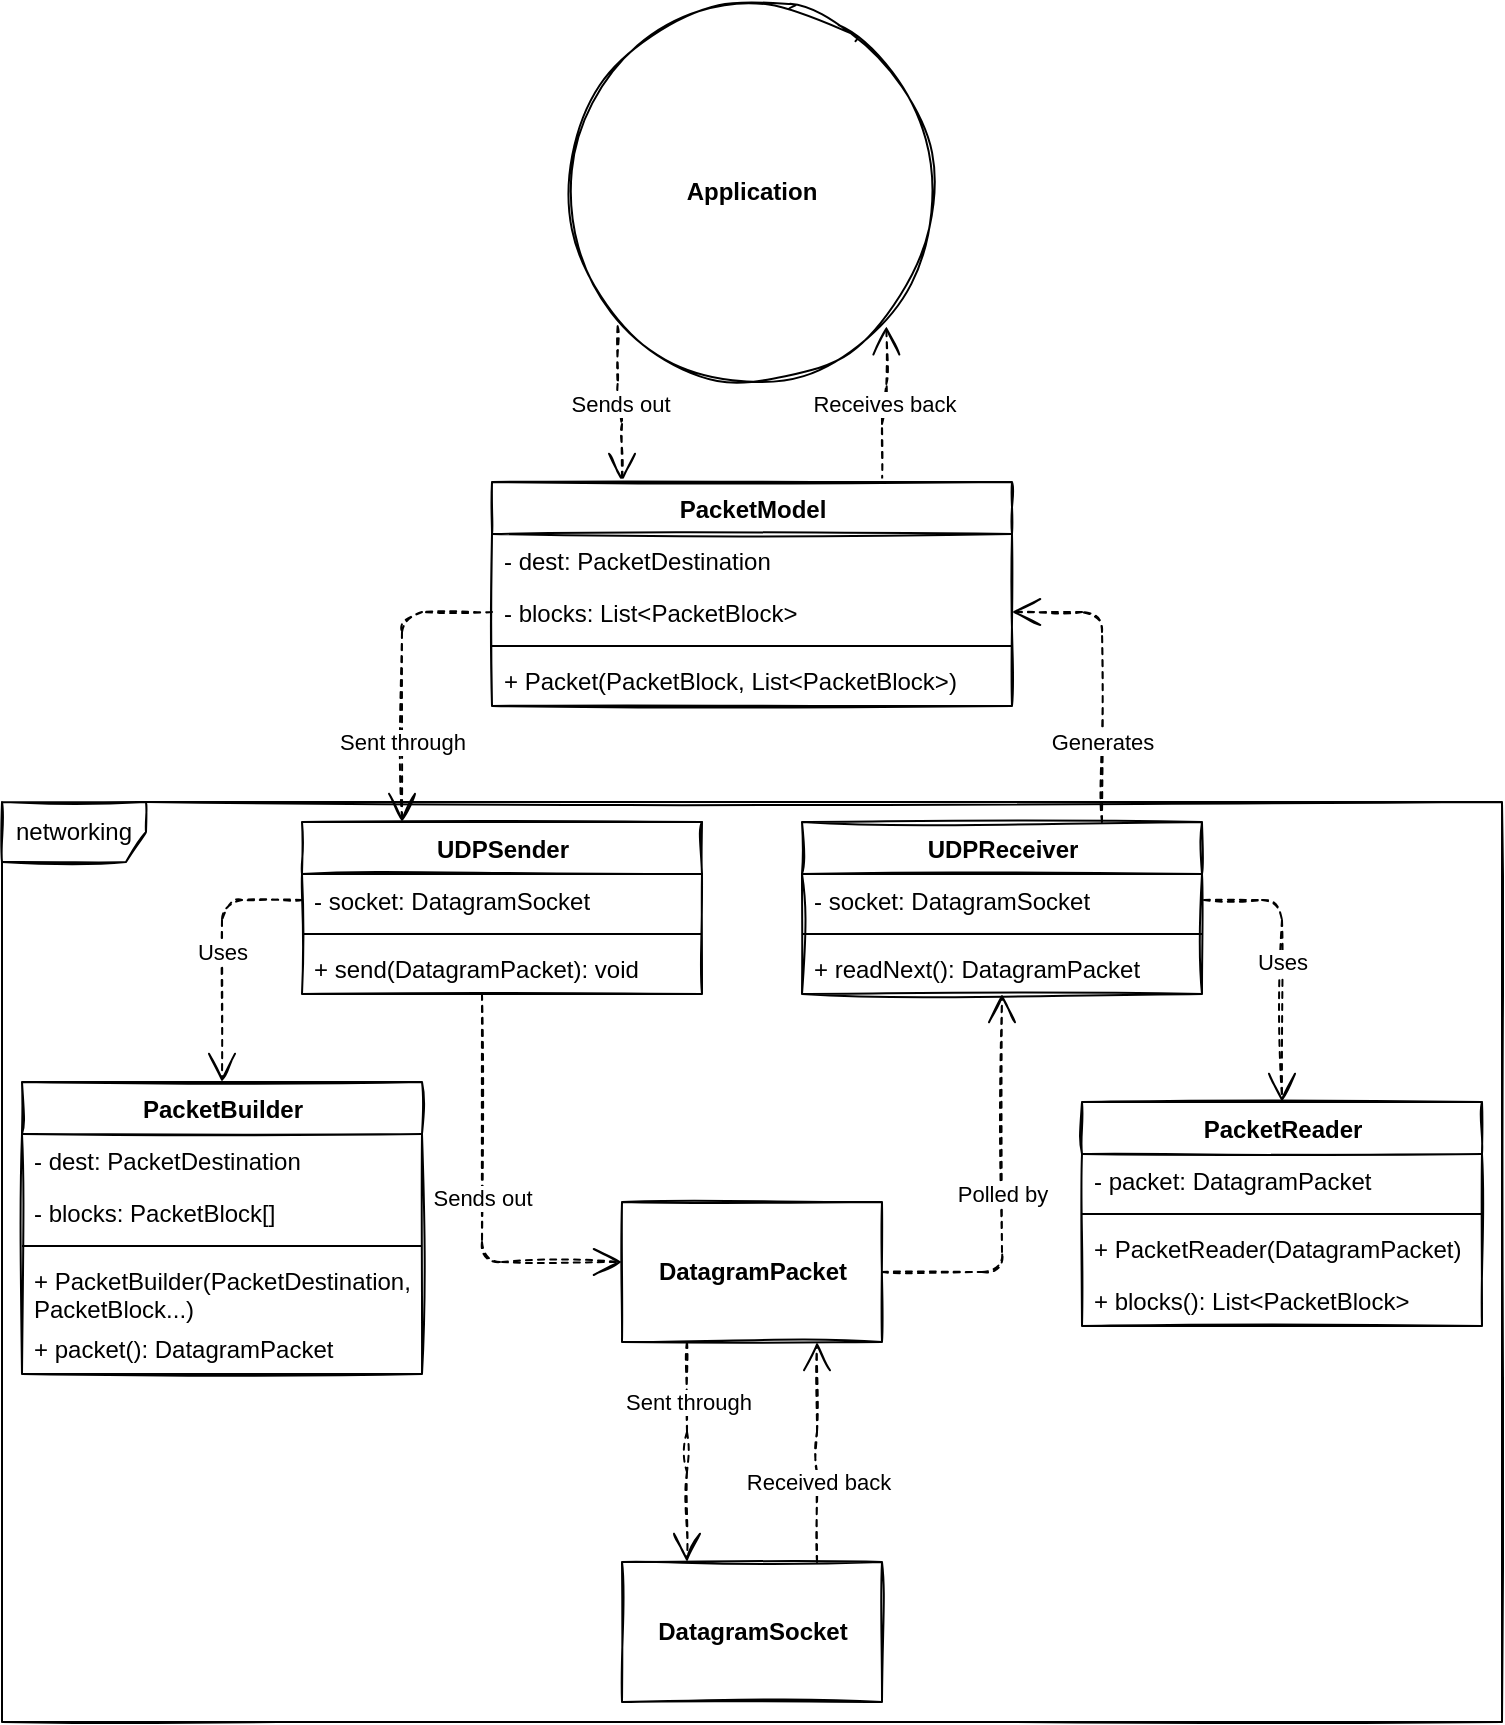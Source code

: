 <mxfile version="14.9.6" type="device"><diagram name="Page-1" id="c4acf3e9-155e-7222-9cf6-157b1a14988f"><mxGraphModel dx="3350" dy="2055" grid="1" gridSize="10" guides="1" tooltips="1" connect="1" arrows="1" fold="1" page="1" pageScale="1" pageWidth="850" pageHeight="1100" background="none" math="0" shadow="0"><root><mxCell id="0"/><mxCell id="1" parent="0"/><mxCell id="DcWtnJUNhLNIta4OCDeY-62" value="networking" style="shape=umlFrame;whiteSpace=wrap;html=1;rounded=0;shadow=0;glass=0;sketch=1;width=72;" vertex="1" parent="1"><mxGeometry x="50" y="490" width="750" height="460" as="geometry"/></mxCell><mxCell id="DcWtnJUNhLNIta4OCDeY-9" value="&lt;span style=&quot;font-weight: 700&quot;&gt;DatagramPacket&lt;/span&gt;" style="html=1;sketch=1;" vertex="1" parent="1"><mxGeometry x="360" y="690" width="130" height="70" as="geometry"/></mxCell><mxCell id="DcWtnJUNhLNIta4OCDeY-10" value="UDPSender" style="swimlane;fontStyle=1;align=center;verticalAlign=top;childLayout=stackLayout;horizontal=1;startSize=26;horizontalStack=0;resizeParent=1;resizeParentMax=0;resizeLast=0;collapsible=1;marginBottom=0;rounded=0;shadow=0;sketch=1;strokeWidth=1;html=1;" vertex="1" parent="1"><mxGeometry x="200" y="500" width="200" height="86" as="geometry"/></mxCell><mxCell id="DcWtnJUNhLNIta4OCDeY-11" value="- socket: DatagramSocket" style="text;strokeColor=none;fillColor=none;align=left;verticalAlign=top;spacingLeft=4;spacingRight=4;overflow=hidden;rotatable=0;points=[[0,0.5],[1,0.5]];portConstraint=eastwest;" vertex="1" parent="DcWtnJUNhLNIta4OCDeY-10"><mxGeometry y="26" width="200" height="26" as="geometry"/></mxCell><mxCell id="DcWtnJUNhLNIta4OCDeY-12" value="" style="line;strokeWidth=1;fillColor=none;align=left;verticalAlign=middle;spacingTop=-1;spacingLeft=3;spacingRight=3;rotatable=0;labelPosition=right;points=[];portConstraint=eastwest;" vertex="1" parent="DcWtnJUNhLNIta4OCDeY-10"><mxGeometry y="52" width="200" height="8" as="geometry"/></mxCell><mxCell id="DcWtnJUNhLNIta4OCDeY-13" value="+ send(DatagramPacket): void" style="text;strokeColor=none;fillColor=none;align=left;verticalAlign=top;spacingLeft=4;spacingRight=4;overflow=hidden;rotatable=0;points=[[0,0.5],[1,0.5]];portConstraint=eastwest;" vertex="1" parent="DcWtnJUNhLNIta4OCDeY-10"><mxGeometry y="60" width="200" height="26" as="geometry"/></mxCell><mxCell id="DcWtnJUNhLNIta4OCDeY-14" value="&lt;b&gt;DatagramSocket&lt;/b&gt;" style="html=1;sketch=1;" vertex="1" parent="1"><mxGeometry x="360" y="870" width="130" height="70" as="geometry"/></mxCell><mxCell id="DcWtnJUNhLNIta4OCDeY-15" value="UDPReceiver" style="swimlane;fontStyle=1;align=center;verticalAlign=top;childLayout=stackLayout;horizontal=1;startSize=26;horizontalStack=0;resizeParent=1;resizeParentMax=0;resizeLast=0;collapsible=1;marginBottom=0;rounded=0;shadow=0;sketch=1;strokeWidth=1;html=1;" vertex="1" parent="1"><mxGeometry x="450" y="500" width="200" height="86" as="geometry"/></mxCell><mxCell id="DcWtnJUNhLNIta4OCDeY-16" value="- socket: DatagramSocket" style="text;strokeColor=none;fillColor=none;align=left;verticalAlign=top;spacingLeft=4;spacingRight=4;overflow=hidden;rotatable=0;points=[[0,0.5],[1,0.5]];portConstraint=eastwest;" vertex="1" parent="DcWtnJUNhLNIta4OCDeY-15"><mxGeometry y="26" width="200" height="26" as="geometry"/></mxCell><mxCell id="DcWtnJUNhLNIta4OCDeY-17" value="" style="line;strokeWidth=1;fillColor=none;align=left;verticalAlign=middle;spacingTop=-1;spacingLeft=3;spacingRight=3;rotatable=0;labelPosition=right;points=[];portConstraint=eastwest;" vertex="1" parent="DcWtnJUNhLNIta4OCDeY-15"><mxGeometry y="52" width="200" height="8" as="geometry"/></mxCell><mxCell id="DcWtnJUNhLNIta4OCDeY-18" value="+ readNext(): DatagramPacket" style="text;strokeColor=none;fillColor=none;align=left;verticalAlign=top;spacingLeft=4;spacingRight=4;overflow=hidden;rotatable=0;points=[[0,0.5],[1,0.5]];portConstraint=eastwest;" vertex="1" parent="DcWtnJUNhLNIta4OCDeY-15"><mxGeometry y="60" width="200" height="26" as="geometry"/></mxCell><mxCell id="DcWtnJUNhLNIta4OCDeY-22" value="PacketBuilder" style="swimlane;fontStyle=1;align=center;verticalAlign=top;childLayout=stackLayout;horizontal=1;startSize=26;horizontalStack=0;resizeParent=1;resizeParentMax=0;resizeLast=0;collapsible=1;marginBottom=0;rounded=0;shadow=0;sketch=1;strokeWidth=1;html=1;" vertex="1" parent="1"><mxGeometry x="60" y="630" width="200" height="146" as="geometry"/></mxCell><mxCell id="DcWtnJUNhLNIta4OCDeY-23" value="- dest: PacketDestination" style="text;strokeColor=none;fillColor=none;align=left;verticalAlign=top;spacingLeft=4;spacingRight=4;overflow=hidden;rotatable=0;points=[[0,0.5],[1,0.5]];portConstraint=eastwest;" vertex="1" parent="DcWtnJUNhLNIta4OCDeY-22"><mxGeometry y="26" width="200" height="26" as="geometry"/></mxCell><mxCell id="DcWtnJUNhLNIta4OCDeY-26" value="- blocks: PacketBlock[]" style="text;strokeColor=none;fillColor=none;align=left;verticalAlign=top;spacingLeft=4;spacingRight=4;overflow=hidden;rotatable=0;points=[[0,0.5],[1,0.5]];portConstraint=eastwest;" vertex="1" parent="DcWtnJUNhLNIta4OCDeY-22"><mxGeometry y="52" width="200" height="26" as="geometry"/></mxCell><mxCell id="DcWtnJUNhLNIta4OCDeY-24" value="" style="line;strokeWidth=1;fillColor=none;align=left;verticalAlign=middle;spacingTop=-1;spacingLeft=3;spacingRight=3;rotatable=0;labelPosition=right;points=[];portConstraint=eastwest;" vertex="1" parent="DcWtnJUNhLNIta4OCDeY-22"><mxGeometry y="78" width="200" height="8" as="geometry"/></mxCell><mxCell id="DcWtnJUNhLNIta4OCDeY-25" value="+ PacketBuilder(PacketDestination,&#10;PacketBlock...)" style="text;strokeColor=none;fillColor=none;align=left;verticalAlign=top;spacingLeft=4;spacingRight=4;overflow=hidden;rotatable=0;points=[[0,0.5],[1,0.5]];portConstraint=eastwest;" vertex="1" parent="DcWtnJUNhLNIta4OCDeY-22"><mxGeometry y="86" width="200" height="34" as="geometry"/></mxCell><mxCell id="DcWtnJUNhLNIta4OCDeY-27" value="+ packet(): DatagramPacket" style="text;strokeColor=none;fillColor=none;align=left;verticalAlign=top;spacingLeft=4;spacingRight=4;overflow=hidden;rotatable=0;points=[[0,0.5],[1,0.5]];portConstraint=eastwest;" vertex="1" parent="DcWtnJUNhLNIta4OCDeY-22"><mxGeometry y="120" width="200" height="26" as="geometry"/></mxCell><mxCell id="DcWtnJUNhLNIta4OCDeY-28" value="PacketReader" style="swimlane;fontStyle=1;align=center;verticalAlign=top;childLayout=stackLayout;horizontal=1;startSize=26;horizontalStack=0;resizeParent=1;resizeParentMax=0;resizeLast=0;collapsible=1;marginBottom=0;rounded=0;shadow=0;sketch=1;strokeWidth=1;html=1;" vertex="1" parent="1"><mxGeometry x="590" y="640" width="200" height="112" as="geometry"/></mxCell><mxCell id="DcWtnJUNhLNIta4OCDeY-30" value="- packet: DatagramPacket" style="text;strokeColor=none;fillColor=none;align=left;verticalAlign=top;spacingLeft=4;spacingRight=4;overflow=hidden;rotatable=0;points=[[0,0.5],[1,0.5]];portConstraint=eastwest;" vertex="1" parent="DcWtnJUNhLNIta4OCDeY-28"><mxGeometry y="26" width="200" height="26" as="geometry"/></mxCell><mxCell id="DcWtnJUNhLNIta4OCDeY-31" value="" style="line;strokeWidth=1;fillColor=none;align=left;verticalAlign=middle;spacingTop=-1;spacingLeft=3;spacingRight=3;rotatable=0;labelPosition=right;points=[];portConstraint=eastwest;" vertex="1" parent="DcWtnJUNhLNIta4OCDeY-28"><mxGeometry y="52" width="200" height="8" as="geometry"/></mxCell><mxCell id="DcWtnJUNhLNIta4OCDeY-32" value="+ PacketReader(DatagramPacket)" style="text;strokeColor=none;fillColor=none;align=left;verticalAlign=top;spacingLeft=4;spacingRight=4;overflow=hidden;rotatable=0;points=[[0,0.5],[1,0.5]];portConstraint=eastwest;" vertex="1" parent="DcWtnJUNhLNIta4OCDeY-28"><mxGeometry y="60" width="200" height="26" as="geometry"/></mxCell><mxCell id="DcWtnJUNhLNIta4OCDeY-33" value="+ blocks(): List&lt;PacketBlock&gt;" style="text;strokeColor=none;fillColor=none;align=left;verticalAlign=top;spacingLeft=4;spacingRight=4;overflow=hidden;rotatable=0;points=[[0,0.5],[1,0.5]];portConstraint=eastwest;" vertex="1" parent="DcWtnJUNhLNIta4OCDeY-28"><mxGeometry y="86" width="200" height="26" as="geometry"/></mxCell><mxCell id="DcWtnJUNhLNIta4OCDeY-38" value="&lt;b&gt;Application&lt;/b&gt;" style="ellipse;whiteSpace=wrap;html=1;aspect=fixed;sketch=1;" vertex="1" parent="1"><mxGeometry x="330" y="90" width="190" height="190" as="geometry"/></mxCell><mxCell id="DcWtnJUNhLNIta4OCDeY-43" value="Sends out" style="endArrow=open;endSize=12;dashed=1;html=1;exitX=0;exitY=1;exitDx=0;exitDy=0;sketch=1;edgeStyle=elbowEdgeStyle;elbow=vertical;entryX=0.25;entryY=0;entryDx=0;entryDy=0;" edge="1" parent="1" source="DcWtnJUNhLNIta4OCDeY-38" target="DcWtnJUNhLNIta4OCDeY-51"><mxGeometry width="160" relative="1" as="geometry"><mxPoint x="110" y="220" as="sourcePoint"/><mxPoint x="367.5" y="330" as="targetPoint"/></mxGeometry></mxCell><mxCell id="DcWtnJUNhLNIta4OCDeY-44" value="Receives back" style="endArrow=open;endSize=12;dashed=1;html=1;exitX=0.75;exitY=0;exitDx=0;exitDy=0;sketch=1;edgeStyle=elbowEdgeStyle;elbow=vertical;entryX=1;entryY=1;entryDx=0;entryDy=0;" edge="1" parent="1" source="DcWtnJUNhLNIta4OCDeY-51" target="DcWtnJUNhLNIta4OCDeY-38"><mxGeometry width="160" relative="1" as="geometry"><mxPoint x="502.5" y="330" as="sourcePoint"/><mxPoint x="580" y="350" as="targetPoint"/></mxGeometry></mxCell><mxCell id="DcWtnJUNhLNIta4OCDeY-46" value="Sent through" style="endArrow=open;endSize=12;dashed=1;html=1;exitX=0.25;exitY=1;exitDx=0;exitDy=0;sketch=1;edgeStyle=elbowEdgeStyle;elbow=vertical;entryX=0.25;entryY=0;entryDx=0;entryDy=0;" edge="1" parent="1" source="DcWtnJUNhLNIta4OCDeY-9" target="DcWtnJUNhLNIta4OCDeY-14"><mxGeometry x="-0.455" width="160" relative="1" as="geometry"><mxPoint x="50" y="820" as="sourcePoint"/><mxPoint x="50" y="740" as="targetPoint"/><mxPoint as="offset"/></mxGeometry></mxCell><mxCell id="DcWtnJUNhLNIta4OCDeY-48" value="Received back" style="endArrow=open;endSize=12;dashed=1;html=1;exitX=0.75;exitY=0;exitDx=0;exitDy=0;sketch=1;edgeStyle=elbowEdgeStyle;elbow=vertical;entryX=0.75;entryY=1;entryDx=0;entryDy=0;" edge="1" parent="1" source="DcWtnJUNhLNIta4OCDeY-14" target="DcWtnJUNhLNIta4OCDeY-9"><mxGeometry x="-0.273" width="160" relative="1" as="geometry"><mxPoint x="620" y="760" as="sourcePoint"/><mxPoint x="620" y="680" as="targetPoint"/><mxPoint as="offset"/></mxGeometry></mxCell><mxCell id="DcWtnJUNhLNIta4OCDeY-49" value="Polled by" style="endArrow=open;endSize=12;dashed=1;html=1;sketch=1;edgeStyle=elbowEdgeStyle;elbow=vertical;exitX=1;exitY=0.5;exitDx=0;exitDy=0;" edge="1" parent="1" source="DcWtnJUNhLNIta4OCDeY-9" target="DcWtnJUNhLNIta4OCDeY-15"><mxGeometry width="160" relative="1" as="geometry"><mxPoint x="560" y="790" as="sourcePoint"/><mxPoint x="560" y="710" as="targetPoint"/><Array as="points"><mxPoint x="550" y="725"/></Array></mxGeometry></mxCell><mxCell id="DcWtnJUNhLNIta4OCDeY-50" value="Sends out" style="endArrow=open;endSize=12;dashed=1;html=1;sketch=1;edgeStyle=elbowEdgeStyle;elbow=vertical;" edge="1" parent="1" source="DcWtnJUNhLNIta4OCDeY-10" target="DcWtnJUNhLNIta4OCDeY-9"><mxGeometry width="160" relative="1" as="geometry"><mxPoint x="70" y="700" as="sourcePoint"/><mxPoint x="70" y="620" as="targetPoint"/><Array as="points"><mxPoint x="290" y="720"/></Array></mxGeometry></mxCell><mxCell id="DcWtnJUNhLNIta4OCDeY-51" value="PacketModel" style="swimlane;fontStyle=1;align=center;verticalAlign=top;childLayout=stackLayout;horizontal=1;startSize=26;horizontalStack=0;resizeParent=1;resizeParentMax=0;resizeLast=0;collapsible=1;marginBottom=0;rounded=0;shadow=0;sketch=1;strokeWidth=1;glass=0;html=1;" vertex="1" parent="1"><mxGeometry x="295" y="330" width="260" height="112" as="geometry"/></mxCell><mxCell id="DcWtnJUNhLNIta4OCDeY-52" value="- dest: PacketDestination" style="text;strokeColor=none;fillColor=none;align=left;verticalAlign=top;spacingLeft=4;spacingRight=4;overflow=hidden;rotatable=0;points=[[0,0.5],[1,0.5]];portConstraint=eastwest;" vertex="1" parent="DcWtnJUNhLNIta4OCDeY-51"><mxGeometry y="26" width="260" height="26" as="geometry"/></mxCell><mxCell id="DcWtnJUNhLNIta4OCDeY-54" value="- blocks: List&lt;PacketBlock&gt;" style="text;strokeColor=none;fillColor=none;align=left;verticalAlign=top;spacingLeft=4;spacingRight=4;overflow=hidden;rotatable=0;points=[[0,0.5],[1,0.5]];portConstraint=eastwest;" vertex="1" parent="DcWtnJUNhLNIta4OCDeY-51"><mxGeometry y="52" width="260" height="26" as="geometry"/></mxCell><mxCell id="DcWtnJUNhLNIta4OCDeY-55" value="" style="line;strokeWidth=1;fillColor=none;align=left;verticalAlign=middle;spacingTop=-1;spacingLeft=3;spacingRight=3;rotatable=0;labelPosition=right;points=[];portConstraint=eastwest;" vertex="1" parent="DcWtnJUNhLNIta4OCDeY-51"><mxGeometry y="78" width="260" height="8" as="geometry"/></mxCell><mxCell id="DcWtnJUNhLNIta4OCDeY-56" value="+ Packet(PacketBlock, List&lt;PacketBlock&gt;)" style="text;strokeColor=none;fillColor=none;align=left;verticalAlign=top;spacingLeft=4;spacingRight=4;overflow=hidden;rotatable=0;points=[[0,0.5],[1,0.5]];portConstraint=eastwest;" vertex="1" parent="DcWtnJUNhLNIta4OCDeY-51"><mxGeometry y="86" width="260" height="26" as="geometry"/></mxCell><mxCell id="DcWtnJUNhLNIta4OCDeY-58" value="Uses" style="endArrow=open;endSize=12;dashed=1;html=1;exitX=0;exitY=0.5;exitDx=0;exitDy=0;sketch=1;edgeStyle=elbowEdgeStyle;elbow=vertical;" edge="1" parent="1" source="DcWtnJUNhLNIta4OCDeY-11" target="DcWtnJUNhLNIta4OCDeY-22"><mxGeometry width="160" relative="1" as="geometry"><mxPoint x="60" y="500" as="sourcePoint"/><mxPoint x="60" y="420" as="targetPoint"/><Array as="points"><mxPoint x="160" y="539"/></Array></mxGeometry></mxCell><mxCell id="DcWtnJUNhLNIta4OCDeY-59" value="Uses" style="endArrow=open;endSize=12;dashed=1;html=1;exitX=1;exitY=0.5;exitDx=0;exitDy=0;sketch=1;edgeStyle=elbowEdgeStyle;elbow=vertical;entryX=0.5;entryY=0;entryDx=0;entryDy=0;" edge="1" parent="1" target="DcWtnJUNhLNIta4OCDeY-28"><mxGeometry width="160" relative="1" as="geometry"><mxPoint x="651" y="539" as="sourcePoint"/><mxPoint x="721" y="640" as="targetPoint"/><Array as="points"><mxPoint x="670" y="539"/></Array></mxGeometry></mxCell><mxCell id="DcWtnJUNhLNIta4OCDeY-60" value="Generates" style="endArrow=open;endSize=12;dashed=1;html=1;exitX=0.75;exitY=0;exitDx=0;exitDy=0;sketch=1;edgeStyle=elbowEdgeStyle;entryX=1;entryY=0.5;entryDx=0;entryDy=0;" edge="1" parent="1" source="DcWtnJUNhLNIta4OCDeY-15" target="DcWtnJUNhLNIta4OCDeY-54"><mxGeometry x="-0.467" width="160" relative="1" as="geometry"><mxPoint x="600" y="500" as="sourcePoint"/><mxPoint x="600" y="420" as="targetPoint"/><Array as="points"><mxPoint x="600" y="480"/></Array><mxPoint as="offset"/></mxGeometry></mxCell><mxCell id="DcWtnJUNhLNIta4OCDeY-61" value="Sent through" style="endArrow=open;endSize=12;dashed=1;html=1;sketch=1;edgeStyle=elbowEdgeStyle;elbow=vertical;entryX=0.25;entryY=0;entryDx=0;entryDy=0;exitX=0;exitY=0.5;exitDx=0;exitDy=0;" edge="1" parent="1" source="DcWtnJUNhLNIta4OCDeY-54" target="DcWtnJUNhLNIta4OCDeY-10"><mxGeometry x="0.467" width="160" relative="1" as="geometry"><mxPoint x="140" y="470" as="sourcePoint"/><mxPoint x="140" y="390" as="targetPoint"/><Array as="points"><mxPoint x="270" y="395"/></Array><mxPoint as="offset"/></mxGeometry></mxCell></root></mxGraphModel></diagram></mxfile>